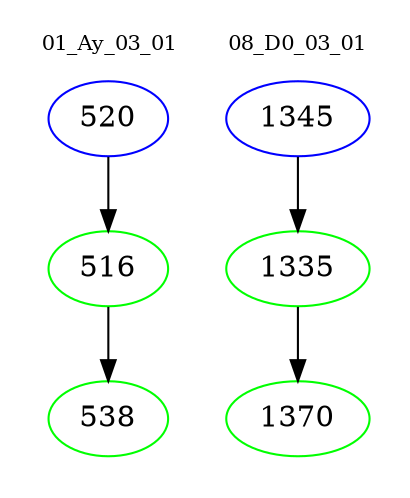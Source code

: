 digraph{
subgraph cluster_0 {
color = white
label = "01_Ay_03_01";
fontsize=10;
T0_520 [label="520", color="blue"]
T0_520 -> T0_516 [color="black"]
T0_516 [label="516", color="green"]
T0_516 -> T0_538 [color="black"]
T0_538 [label="538", color="green"]
}
subgraph cluster_1 {
color = white
label = "08_D0_03_01";
fontsize=10;
T1_1345 [label="1345", color="blue"]
T1_1345 -> T1_1335 [color="black"]
T1_1335 [label="1335", color="green"]
T1_1335 -> T1_1370 [color="black"]
T1_1370 [label="1370", color="green"]
}
}

